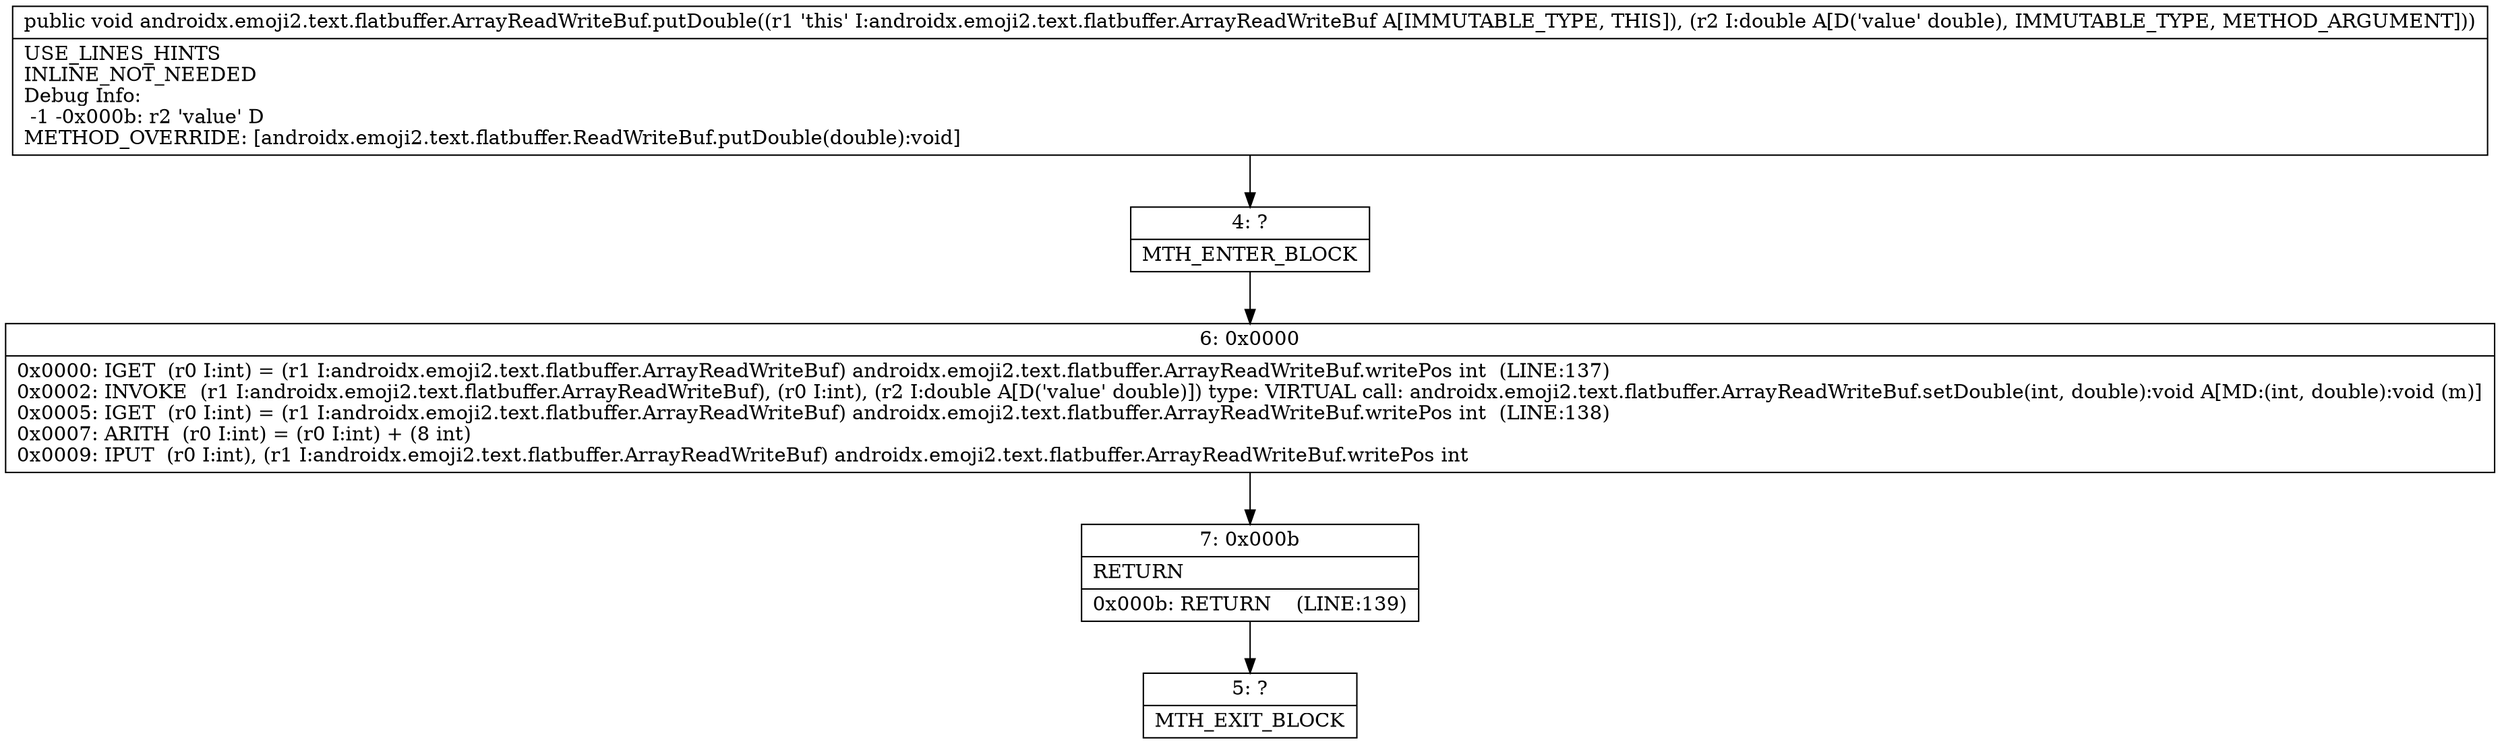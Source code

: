 digraph "CFG forandroidx.emoji2.text.flatbuffer.ArrayReadWriteBuf.putDouble(D)V" {
Node_4 [shape=record,label="{4\:\ ?|MTH_ENTER_BLOCK\l}"];
Node_6 [shape=record,label="{6\:\ 0x0000|0x0000: IGET  (r0 I:int) = (r1 I:androidx.emoji2.text.flatbuffer.ArrayReadWriteBuf) androidx.emoji2.text.flatbuffer.ArrayReadWriteBuf.writePos int  (LINE:137)\l0x0002: INVOKE  (r1 I:androidx.emoji2.text.flatbuffer.ArrayReadWriteBuf), (r0 I:int), (r2 I:double A[D('value' double)]) type: VIRTUAL call: androidx.emoji2.text.flatbuffer.ArrayReadWriteBuf.setDouble(int, double):void A[MD:(int, double):void (m)]\l0x0005: IGET  (r0 I:int) = (r1 I:androidx.emoji2.text.flatbuffer.ArrayReadWriteBuf) androidx.emoji2.text.flatbuffer.ArrayReadWriteBuf.writePos int  (LINE:138)\l0x0007: ARITH  (r0 I:int) = (r0 I:int) + (8 int) \l0x0009: IPUT  (r0 I:int), (r1 I:androidx.emoji2.text.flatbuffer.ArrayReadWriteBuf) androidx.emoji2.text.flatbuffer.ArrayReadWriteBuf.writePos int \l}"];
Node_7 [shape=record,label="{7\:\ 0x000b|RETURN\l|0x000b: RETURN    (LINE:139)\l}"];
Node_5 [shape=record,label="{5\:\ ?|MTH_EXIT_BLOCK\l}"];
MethodNode[shape=record,label="{public void androidx.emoji2.text.flatbuffer.ArrayReadWriteBuf.putDouble((r1 'this' I:androidx.emoji2.text.flatbuffer.ArrayReadWriteBuf A[IMMUTABLE_TYPE, THIS]), (r2 I:double A[D('value' double), IMMUTABLE_TYPE, METHOD_ARGUMENT]))  | USE_LINES_HINTS\lINLINE_NOT_NEEDED\lDebug Info:\l  \-1 \-0x000b: r2 'value' D\lMETHOD_OVERRIDE: [androidx.emoji2.text.flatbuffer.ReadWriteBuf.putDouble(double):void]\l}"];
MethodNode -> Node_4;Node_4 -> Node_6;
Node_6 -> Node_7;
Node_7 -> Node_5;
}

